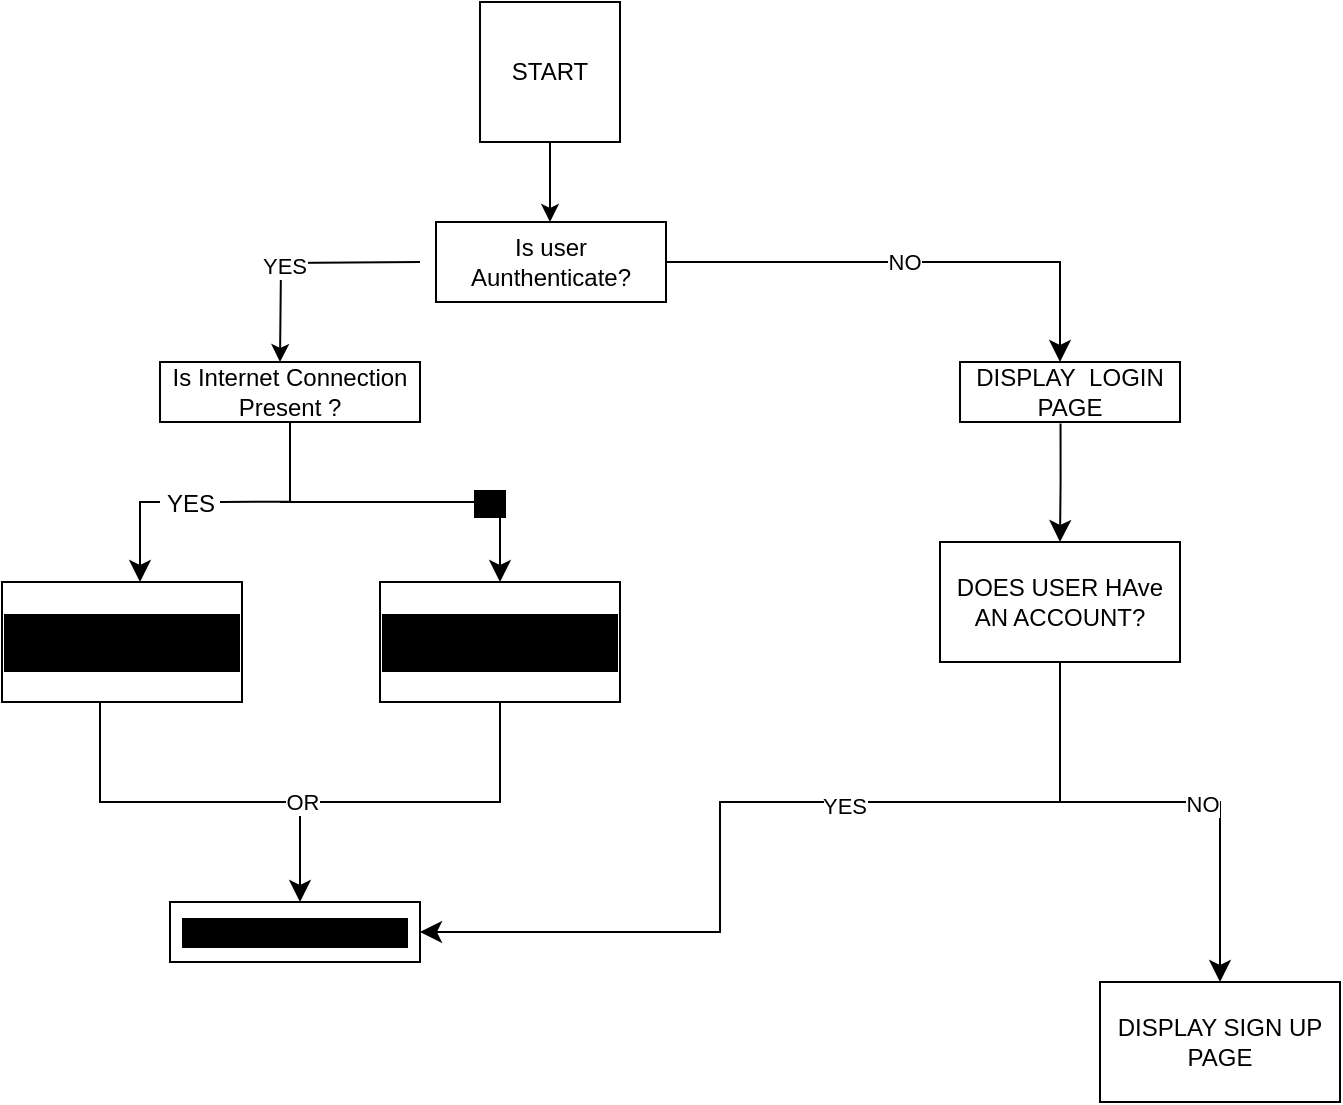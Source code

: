<mxfile>
    <diagram id="EZwwttg-afULxaRD5fOu" name="Page-1">
        <mxGraphModel dx="446" dy="419" grid="0" gridSize="10" guides="0" tooltips="1" connect="0" arrows="0" fold="1" page="0" pageScale="1" pageWidth="850" pageHeight="1100" math="0" shadow="0">
            <root>
                <mxCell id="0"/>
                <mxCell id="1" parent="0"/>
                <mxCell id="2" value="START" style="whiteSpace=wrap;html=1;aspect=fixed;" parent="1" vertex="1">
                    <mxGeometry x="390" y="20" width="70" height="70" as="geometry"/>
                </mxCell>
                <mxCell id="5" value="" style="endArrow=classic;html=1;exitX=0.5;exitY=1;exitDx=0;exitDy=0;" parent="1" source="2" edge="1">
                    <mxGeometry width="50" height="50" relative="1" as="geometry">
                        <mxPoint x="410" y="220" as="sourcePoint"/>
                        <mxPoint x="425" y="130" as="targetPoint"/>
                    </mxGeometry>
                </mxCell>
                <mxCell id="6" value="Is user Aunthenticate?" style="rounded=0;whiteSpace=wrap;html=1;" parent="1" vertex="1">
                    <mxGeometry x="368" y="130" width="115" height="40" as="geometry"/>
                </mxCell>
                <mxCell id="7" value="" style="endArrow=classic;html=1;rounded=0;edgeStyle=orthogonalEdgeStyle;" parent="1" edge="1">
                    <mxGeometry width="50" height="50" relative="1" as="geometry">
                        <mxPoint x="360" y="150" as="sourcePoint"/>
                        <mxPoint x="290" y="200" as="targetPoint"/>
                    </mxGeometry>
                </mxCell>
                <mxCell id="35" value="YES" style="edgeLabel;html=1;align=center;verticalAlign=middle;resizable=0;points=[];" parent="7" vertex="1" connectable="0">
                    <mxGeometry x="0.139" y="1" relative="1" as="geometry">
                        <mxPoint as="offset"/>
                    </mxGeometry>
                </mxCell>
                <mxCell id="11" value="Is Internet Connection Present ?" style="rounded=0;whiteSpace=wrap;html=1;" parent="1" vertex="1">
                    <mxGeometry x="230" y="200" width="130" height="30" as="geometry"/>
                </mxCell>
                <mxCell id="13" value="" style="edgeStyle=segmentEdgeStyle;endArrow=classic;html=1;curved=0;rounded=0;endSize=8;startSize=8;targetPerimeterSpacing=0;startArrow=none;" parent="1" edge="1">
                    <mxGeometry width="100" relative="1" as="geometry">
                        <mxPoint x="230" y="270" as="sourcePoint"/>
                        <mxPoint x="220" y="310" as="targetPoint"/>
                        <Array as="points">
                            <mxPoint x="220" y="270"/>
                        </Array>
                    </mxGeometry>
                </mxCell>
                <mxCell id="14" value="" style="edgeStyle=segmentEdgeStyle;endArrow=none;html=1;curved=0;rounded=0;endSize=8;startSize=8;sourcePerimeterSpacing=0;exitX=0.5;exitY=1;exitDx=0;exitDy=0;" parent="1" source="11" edge="1">
                    <mxGeometry width="100" relative="1" as="geometry">
                        <mxPoint x="295" y="230" as="sourcePoint"/>
                        <mxPoint x="260" y="269.947" as="targetPoint"/>
                        <Array as="points">
                            <mxPoint x="295" y="270"/>
                        </Array>
                    </mxGeometry>
                </mxCell>
                <mxCell id="16" value="" style="edgeStyle=segmentEdgeStyle;endArrow=classic;html=1;curved=0;rounded=0;endSize=8;startSize=8;sourcePerimeterSpacing=0;targetPerimeterSpacing=0;" parent="1" edge="1">
                    <mxGeometry width="100" relative="1" as="geometry">
                        <mxPoint x="290" y="270" as="sourcePoint"/>
                        <mxPoint x="400" y="310" as="targetPoint"/>
                        <Array as="points">
                            <mxPoint x="400" y="270"/>
                        </Array>
                    </mxGeometry>
                </mxCell>
                <mxCell id="17" value="&lt;span style=&quot;background-color: rgb(0, 0, 0);&quot;&gt;No&lt;/span&gt;" style="text;html=1;strokeColor=none;fillColor=none;align=center;verticalAlign=middle;whiteSpace=wrap;rounded=0;" parent="1" vertex="1">
                    <mxGeometry x="365" y="256" width="60" height="30" as="geometry"/>
                </mxCell>
                <mxCell id="18" value="Fetch blogs from Supbase" style="rounded=0;whiteSpace=wrap;html=1;labelBackgroundColor=#000000;" parent="1" vertex="1">
                    <mxGeometry x="151" y="310" width="120" height="60" as="geometry"/>
                </mxCell>
                <mxCell id="19" value="Fetch blogs from Local Storage" style="rounded=0;whiteSpace=wrap;html=1;labelBackgroundColor=#000000;" parent="1" vertex="1">
                    <mxGeometry x="340" y="310" width="120" height="60" as="geometry"/>
                </mxCell>
                <mxCell id="21" value="" style="edgeStyle=segmentEdgeStyle;endArrow=classic;html=1;curved=0;rounded=0;endSize=8;startSize=8;sourcePerimeterSpacing=0;targetPerimeterSpacing=0;" parent="1" source="18" edge="1">
                    <mxGeometry width="100" relative="1" as="geometry">
                        <mxPoint x="200" y="400" as="sourcePoint"/>
                        <mxPoint x="300" y="470" as="targetPoint"/>
                        <Array as="points">
                            <mxPoint x="200" y="420"/>
                            <mxPoint x="300" y="420"/>
                        </Array>
                    </mxGeometry>
                </mxCell>
                <mxCell id="23" value="" style="edgeStyle=segmentEdgeStyle;endArrow=none;html=1;curved=0;rounded=0;endSize=8;startSize=8;sourcePerimeterSpacing=0;targetPerimeterSpacing=0;strokeColor=default;endFill=0;" parent="1" edge="1">
                    <mxGeometry width="100" relative="1" as="geometry">
                        <mxPoint x="400" y="370" as="sourcePoint"/>
                        <mxPoint x="300" y="420" as="targetPoint"/>
                        <Array as="points">
                            <mxPoint x="400" y="420"/>
                        </Array>
                    </mxGeometry>
                </mxCell>
                <mxCell id="24" value="OR" style="edgeLabel;html=1;align=center;verticalAlign=middle;resizable=0;points=[];" parent="23" vertex="1" connectable="0">
                    <mxGeometry x="0.889" relative="1" as="geometry">
                        <mxPoint x="-8" as="offset"/>
                    </mxGeometry>
                </mxCell>
                <mxCell id="28" value="YES" style="text;html=1;align=center;verticalAlign=middle;resizable=0;points=[];autosize=1;strokeColor=none;fillColor=none;" parent="1" vertex="1">
                    <mxGeometry x="220" y="256" width="50" height="30" as="geometry"/>
                </mxCell>
                <mxCell id="29" value="GO TO HOME PAGE" style="rounded=0;whiteSpace=wrap;html=1;labelBackgroundColor=#000000;" parent="1" vertex="1">
                    <mxGeometry x="235" y="470" width="125" height="30" as="geometry"/>
                </mxCell>
                <mxCell id="32" value="" style="edgeStyle=segmentEdgeStyle;endArrow=classic;html=1;curved=0;rounded=0;endSize=8;startSize=8;sourcePerimeterSpacing=0;targetPerimeterSpacing=0;exitX=1;exitY=0.5;exitDx=0;exitDy=0;" parent="1" source="6" edge="1">
                    <mxGeometry width="100" relative="1" as="geometry">
                        <mxPoint x="440" y="130" as="sourcePoint"/>
                        <mxPoint x="680" y="200" as="targetPoint"/>
                        <Array as="points">
                            <mxPoint x="680" y="150"/>
                            <mxPoint x="680" y="190"/>
                        </Array>
                    </mxGeometry>
                </mxCell>
                <mxCell id="34" value="NO" style="edgeLabel;html=1;align=center;verticalAlign=middle;resizable=0;points=[];" parent="32" vertex="1" connectable="0">
                    <mxGeometry x="-0.039" relative="1" as="geometry">
                        <mxPoint as="offset"/>
                    </mxGeometry>
                </mxCell>
                <mxCell id="36" value="DISPLAY&amp;nbsp; LOGIN PAGE" style="rounded=0;whiteSpace=wrap;html=1;labelBackgroundColor=none;" parent="1" vertex="1">
                    <mxGeometry x="630" y="200" width="110" height="30" as="geometry"/>
                </mxCell>
                <mxCell id="37" value="" style="edgeStyle=segmentEdgeStyle;endArrow=classic;html=1;curved=0;rounded=0;endSize=8;startSize=8;sourcePerimeterSpacing=0;targetPerimeterSpacing=0;exitX=0.457;exitY=1.025;exitDx=0;exitDy=0;exitPerimeter=0;" parent="1" source="36" edge="1">
                    <mxGeometry width="100" relative="1" as="geometry">
                        <mxPoint x="630" y="220" as="sourcePoint"/>
                        <mxPoint x="680" y="290" as="targetPoint"/>
                        <Array as="points">
                            <mxPoint x="680" y="260"/>
                            <mxPoint x="680" y="260"/>
                        </Array>
                    </mxGeometry>
                </mxCell>
                <mxCell id="39" value="DOES USER HAve AN ACCOUNT?" style="rounded=0;whiteSpace=wrap;html=1;labelBackgroundColor=none;" parent="1" vertex="1">
                    <mxGeometry x="620" y="290" width="120" height="60" as="geometry"/>
                </mxCell>
                <mxCell id="40" value="" style="edgeStyle=segmentEdgeStyle;endArrow=classic;html=1;curved=0;rounded=0;endSize=8;startSize=8;sourcePerimeterSpacing=0;targetPerimeterSpacing=0;entryX=1;entryY=0.5;entryDx=0;entryDy=0;exitX=0.5;exitY=1;exitDx=0;exitDy=0;" parent="1" source="39" target="29" edge="1">
                    <mxGeometry width="100" relative="1" as="geometry">
                        <mxPoint x="630" y="340" as="sourcePoint"/>
                        <mxPoint x="730" y="380" as="targetPoint"/>
                        <Array as="points">
                            <mxPoint x="680" y="420"/>
                            <mxPoint x="510" y="420"/>
                            <mxPoint x="510" y="485"/>
                        </Array>
                    </mxGeometry>
                </mxCell>
                <mxCell id="41" value="YES" style="edgeLabel;html=1;align=center;verticalAlign=middle;resizable=0;points=[];" parent="40" vertex="1" connectable="0">
                    <mxGeometry x="-0.218" y="2" relative="1" as="geometry">
                        <mxPoint as="offset"/>
                    </mxGeometry>
                </mxCell>
                <mxCell id="43" value="" style="edgeStyle=segmentEdgeStyle;endArrow=classic;html=1;curved=0;rounded=0;endSize=8;startSize=8;sourcePerimeterSpacing=0;targetPerimeterSpacing=0;" parent="1" edge="1">
                    <mxGeometry width="100" relative="1" as="geometry">
                        <mxPoint x="680" y="420" as="sourcePoint"/>
                        <mxPoint x="760" y="510" as="targetPoint"/>
                        <Array as="points">
                            <mxPoint x="760" y="420"/>
                        </Array>
                    </mxGeometry>
                </mxCell>
                <mxCell id="45" value="NO" style="edgeLabel;html=1;align=center;verticalAlign=middle;resizable=0;points=[];" parent="43" vertex="1" connectable="0">
                    <mxGeometry x="-0.164" y="-1" relative="1" as="geometry">
                        <mxPoint as="offset"/>
                    </mxGeometry>
                </mxCell>
                <mxCell id="44" value="DISPLAY SIGN UP PAGE" style="rounded=0;whiteSpace=wrap;html=1;labelBackgroundColor=none;" parent="1" vertex="1">
                    <mxGeometry x="700" y="510" width="120" height="60" as="geometry"/>
                </mxCell>
            </root>
        </mxGraphModel>
    </diagram>
</mxfile>